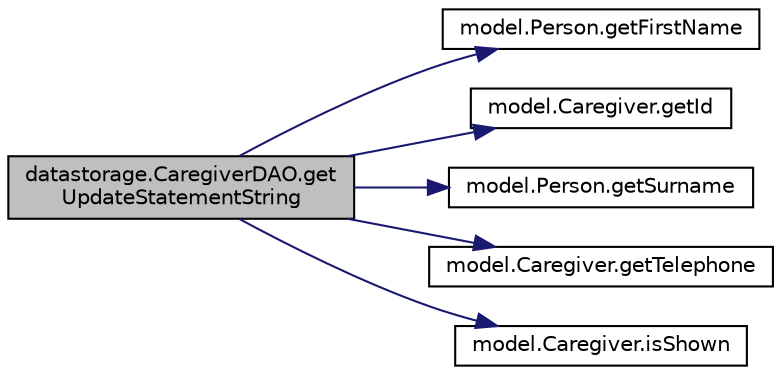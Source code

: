 digraph "datastorage.CaregiverDAO.getUpdateStatementString"
{
 // LATEX_PDF_SIZE
  edge [fontname="Helvetica",fontsize="10",labelfontname="Helvetica",labelfontsize="10"];
  node [fontname="Helvetica",fontsize="10",shape=record];
  rankdir="LR";
  Node1 [label="datastorage.CaregiverDAO.get\lUpdateStatementString",height=0.2,width=0.4,color="black", fillcolor="grey75", style="filled", fontcolor="black",tooltip=" "];
  Node1 -> Node2 [color="midnightblue",fontsize="10",style="solid",fontname="Helvetica"];
  Node2 [label="model.Person.getFirstName",height=0.2,width=0.4,color="black", fillcolor="white", style="filled",URL="$classmodel_1_1_person.html#a7985b46a21b59b8019626198856f0271",tooltip=" "];
  Node1 -> Node3 [color="midnightblue",fontsize="10",style="solid",fontname="Helvetica"];
  Node3 [label="model.Caregiver.getId",height=0.2,width=0.4,color="black", fillcolor="white", style="filled",URL="$classmodel_1_1_caregiver.html#a22f7dd913d090f36bec91834414355ca",tooltip=" "];
  Node1 -> Node4 [color="midnightblue",fontsize="10",style="solid",fontname="Helvetica"];
  Node4 [label="model.Person.getSurname",height=0.2,width=0.4,color="black", fillcolor="white", style="filled",URL="$classmodel_1_1_person.html#a04cc23adea579ab41d7387f1d87633d4",tooltip=" "];
  Node1 -> Node5 [color="midnightblue",fontsize="10",style="solid",fontname="Helvetica"];
  Node5 [label="model.Caregiver.getTelephone",height=0.2,width=0.4,color="black", fillcolor="white", style="filled",URL="$classmodel_1_1_caregiver.html#ac7fe3c60f35aed340a1e465bcddfd129",tooltip=" "];
  Node1 -> Node6 [color="midnightblue",fontsize="10",style="solid",fontname="Helvetica"];
  Node6 [label="model.Caregiver.isShown",height=0.2,width=0.4,color="black", fillcolor="white", style="filled",URL="$classmodel_1_1_caregiver.html#a8903c7716af7b1bc34fc63df406b1783",tooltip=" "];
}
